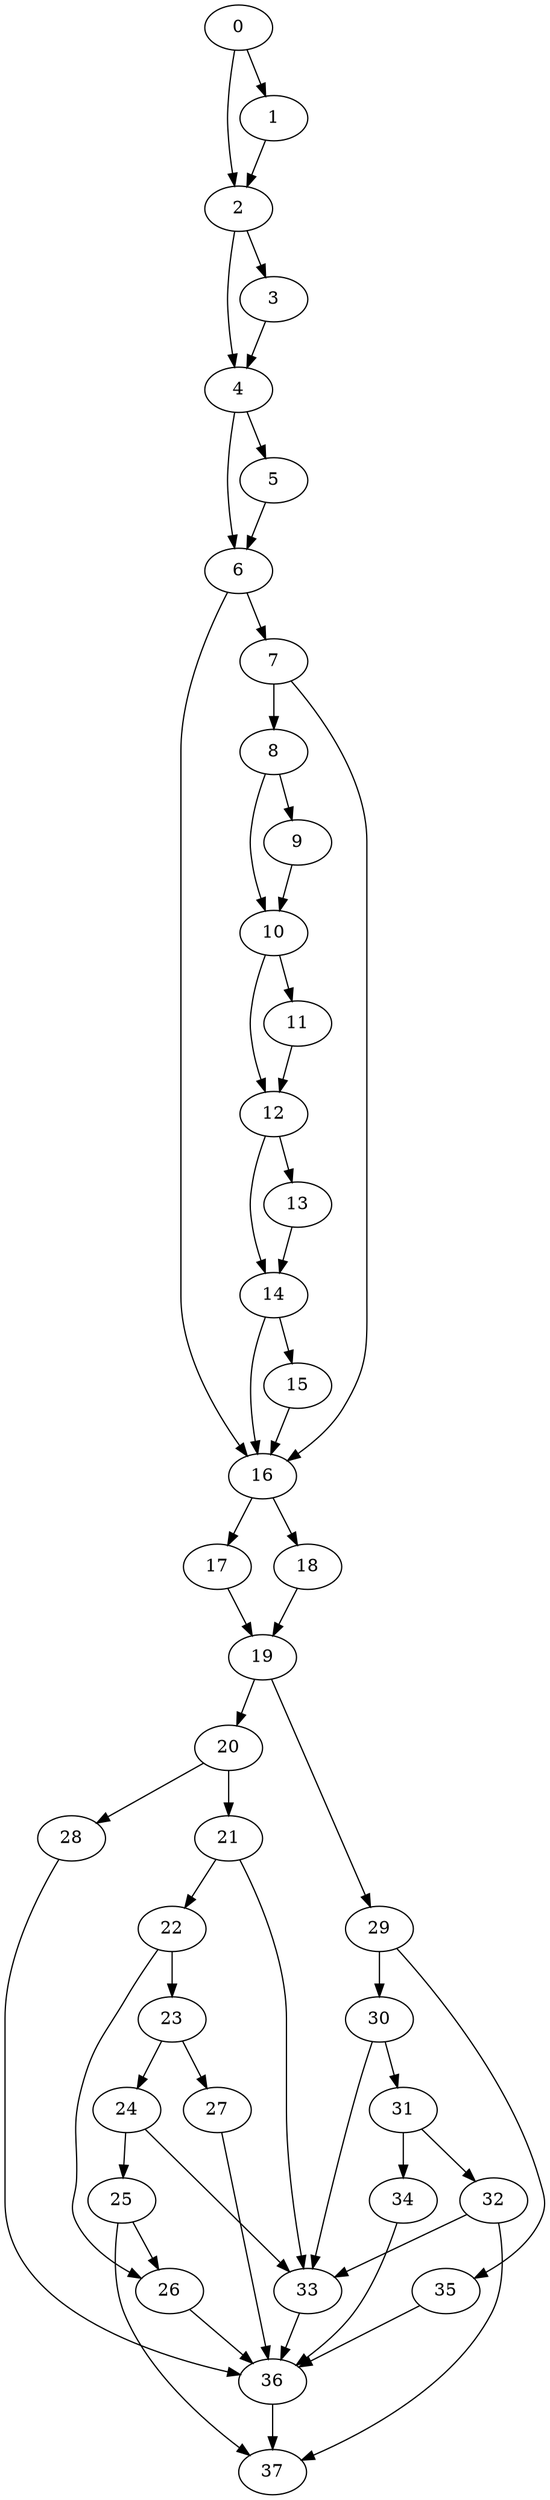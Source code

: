 digraph {
	0
	1
	2
	3
	4
	5
	6
	7
	8
	9
	10
	11
	12
	13
	14
	15
	16
	17
	18
	19
	20
	21
	22
	23
	24
	25
	26
	27
	28
	29
	30
	31
	32
	33
	34
	35
	36
	37
	2 -> 4
	3 -> 4
	4 -> 5
	8 -> 10
	9 -> 10
	19 -> 20
	23 -> 24
	23 -> 27
	19 -> 29
	28 -> 36
	33 -> 36
	34 -> 36
	35 -> 36
	26 -> 36
	27 -> 36
	6 -> 7
	24 -> 25
	20 -> 28
	10 -> 11
	6 -> 16
	7 -> 16
	14 -> 16
	15 -> 16
	16 -> 17
	30 -> 31
	31 -> 34
	0 -> 1
	7 -> 8
	12 -> 14
	13 -> 14
	20 -> 21
	22 -> 23
	31 -> 32
	29 -> 35
	0 -> 2
	1 -> 2
	5 -> 6
	4 -> 6
	8 -> 9
	10 -> 12
	11 -> 12
	12 -> 13
	14 -> 15
	16 -> 18
	25 -> 26
	22 -> 26
	29 -> 30
	25 -> 37
	32 -> 37
	36 -> 37
	2 -> 3
	17 -> 19
	18 -> 19
	21 -> 22
	21 -> 33
	24 -> 33
	30 -> 33
	32 -> 33
}

